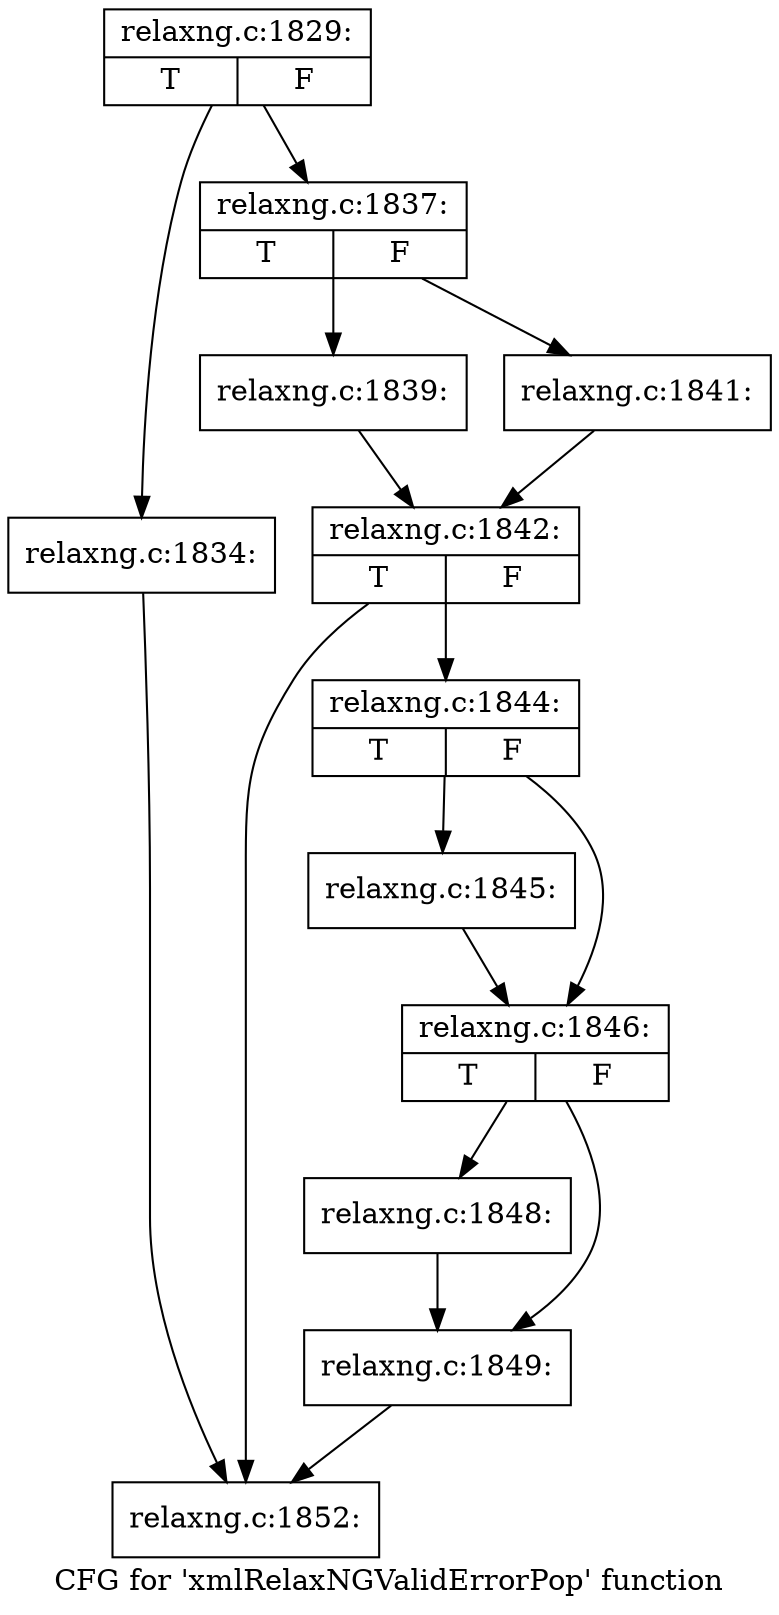 digraph "CFG for 'xmlRelaxNGValidErrorPop' function" {
	label="CFG for 'xmlRelaxNGValidErrorPop' function";

	Node0x3fa3a40 [shape=record,label="{relaxng.c:1829:|{<s0>T|<s1>F}}"];
	Node0x3fa3a40 -> Node0x3fa0a80;
	Node0x3fa3a40 -> Node0x3fa0ad0;
	Node0x3fa0a80 [shape=record,label="{relaxng.c:1834:}"];
	Node0x3fa0a80 -> Node0x3fd43e0;
	Node0x3fa0ad0 [shape=record,label="{relaxng.c:1837:|{<s0>T|<s1>F}}"];
	Node0x3fa0ad0 -> Node0x3fd2e90;
	Node0x3fa0ad0 -> Node0x3fd2f30;
	Node0x3fd2e90 [shape=record,label="{relaxng.c:1839:}"];
	Node0x3fd2e90 -> Node0x3fd2ee0;
	Node0x3fd2f30 [shape=record,label="{relaxng.c:1841:}"];
	Node0x3fd2f30 -> Node0x3fd2ee0;
	Node0x3fd2ee0 [shape=record,label="{relaxng.c:1842:|{<s0>T|<s1>F}}"];
	Node0x3fd2ee0 -> Node0x3fd4390;
	Node0x3fd2ee0 -> Node0x3fd43e0;
	Node0x3fd4390 [shape=record,label="{relaxng.c:1844:|{<s0>T|<s1>F}}"];
	Node0x3fd4390 -> Node0x3fd48f0;
	Node0x3fd4390 -> Node0x3fd4940;
	Node0x3fd48f0 [shape=record,label="{relaxng.c:1845:}"];
	Node0x3fd48f0 -> Node0x3fd4940;
	Node0x3fd4940 [shape=record,label="{relaxng.c:1846:|{<s0>T|<s1>F}}"];
	Node0x3fd4940 -> Node0x3fd5340;
	Node0x3fd4940 -> Node0x3fd5390;
	Node0x3fd5340 [shape=record,label="{relaxng.c:1848:}"];
	Node0x3fd5340 -> Node0x3fd5390;
	Node0x3fd5390 [shape=record,label="{relaxng.c:1849:}"];
	Node0x3fd5390 -> Node0x3fd43e0;
	Node0x3fd43e0 [shape=record,label="{relaxng.c:1852:}"];
}
